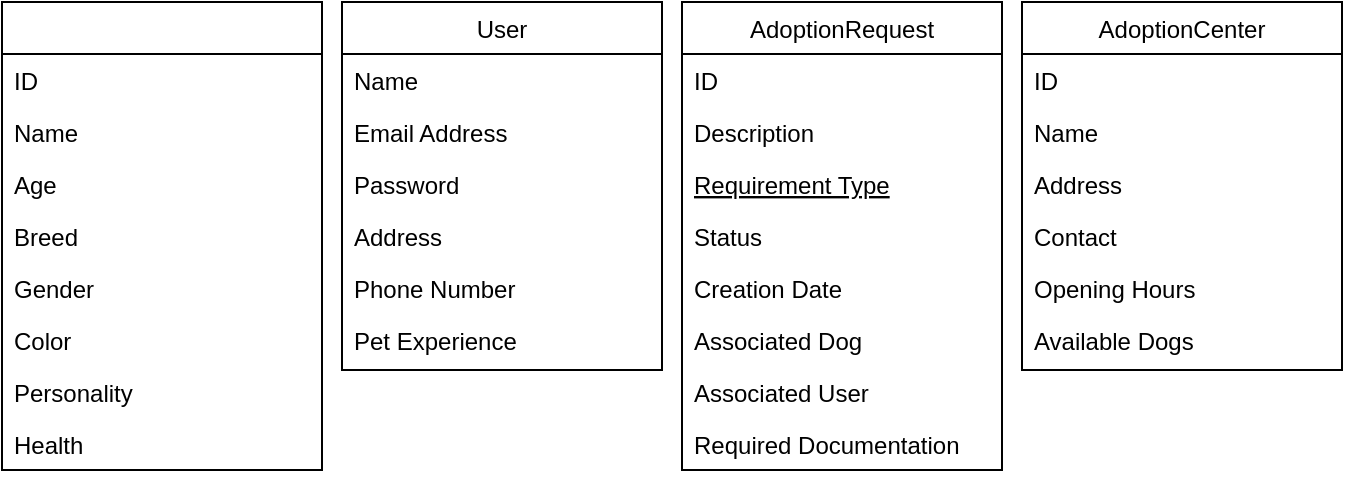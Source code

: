 <mxfile version="21.3.7" type="github">
  <diagram name="Page-1" id="a7904f86-f2b4-8e86-fa97-74104820619b">
    <mxGraphModel dx="880" dy="427" grid="1" gridSize="10" guides="1" tooltips="1" connect="1" arrows="1" fold="1" page="1" pageScale="1" pageWidth="1100" pageHeight="850" background="none" math="0" shadow="0">
      <root>
        <object label="" id="0">
          <mxCell />
        </object>
        <mxCell id="1" parent="0" />
        <mxCell id="QvaWbayNOB7LF3t-TPbc-2" value="Dog" style="swimlane;fontStyle=2;align=center;verticalAlign=top;childLayout=stackLayout;horizontal=1;startSize=26;horizontalStack=0;resizeParent=1;resizeLast=0;collapsible=1;marginBottom=0;rounded=0;shadow=0;strokeWidth=1;fillColor=default;fontColor=#ffffff;strokeColor=default;" vertex="1" parent="1">
          <mxGeometry x="110" y="26" width="160" height="234" as="geometry">
            <mxRectangle x="230" y="140" width="160" height="26" as="alternateBounds" />
          </mxGeometry>
        </mxCell>
        <mxCell id="QvaWbayNOB7LF3t-TPbc-3" value="ID" style="text;align=left;verticalAlign=top;spacingLeft=4;spacingRight=4;overflow=hidden;rotatable=0;points=[[0,0.5],[1,0.5]];portConstraint=eastwest;fillColor=none;" vertex="1" parent="QvaWbayNOB7LF3t-TPbc-2">
          <mxGeometry y="26" width="160" height="26" as="geometry" />
        </mxCell>
        <mxCell id="QvaWbayNOB7LF3t-TPbc-42" value="Name" style="text;align=left;verticalAlign=top;spacingLeft=4;spacingRight=4;overflow=hidden;rotatable=0;points=[[0,0.5],[1,0.5]];portConstraint=eastwest;fillColor=none;" vertex="1" parent="QvaWbayNOB7LF3t-TPbc-2">
          <mxGeometry y="52" width="160" height="26" as="geometry" />
        </mxCell>
        <mxCell id="QvaWbayNOB7LF3t-TPbc-5" value="Age" style="text;align=left;verticalAlign=top;spacingLeft=4;spacingRight=4;overflow=hidden;rotatable=0;points=[[0,0.5],[1,0.5]];portConstraint=eastwest;rounded=0;shadow=0;html=0;" vertex="1" parent="QvaWbayNOB7LF3t-TPbc-2">
          <mxGeometry y="78" width="160" height="26" as="geometry" />
        </mxCell>
        <mxCell id="QvaWbayNOB7LF3t-TPbc-4" value="Breed" style="text;align=left;verticalAlign=top;spacingLeft=4;spacingRight=4;overflow=hidden;rotatable=0;points=[[0,0.5],[1,0.5]];portConstraint=eastwest;rounded=0;shadow=0;html=0;strokeColor=none;" vertex="1" parent="QvaWbayNOB7LF3t-TPbc-2">
          <mxGeometry y="104" width="160" height="26" as="geometry" />
        </mxCell>
        <mxCell id="QvaWbayNOB7LF3t-TPbc-33" value="Gender" style="text;align=left;verticalAlign=top;spacingLeft=4;spacingRight=4;overflow=hidden;rotatable=0;points=[[0,0.5],[1,0.5]];portConstraint=eastwest;rounded=0;shadow=0;html=0;" vertex="1" parent="QvaWbayNOB7LF3t-TPbc-2">
          <mxGeometry y="130" width="160" height="26" as="geometry" />
        </mxCell>
        <mxCell id="QvaWbayNOB7LF3t-TPbc-34" value="Color" style="text;align=left;verticalAlign=top;spacingLeft=4;spacingRight=4;overflow=hidden;rotatable=0;points=[[0,0.5],[1,0.5]];portConstraint=eastwest;rounded=0;shadow=0;html=0;" vertex="1" parent="QvaWbayNOB7LF3t-TPbc-2">
          <mxGeometry y="156" width="160" height="26" as="geometry" />
        </mxCell>
        <mxCell id="QvaWbayNOB7LF3t-TPbc-35" value="Personality" style="text;align=left;verticalAlign=top;spacingLeft=4;spacingRight=4;overflow=hidden;rotatable=0;points=[[0,0.5],[1,0.5]];portConstraint=eastwest;rounded=0;shadow=0;html=0;" vertex="1" parent="QvaWbayNOB7LF3t-TPbc-2">
          <mxGeometry y="182" width="160" height="26" as="geometry" />
        </mxCell>
        <mxCell id="QvaWbayNOB7LF3t-TPbc-41" value="Health" style="text;align=left;verticalAlign=top;spacingLeft=4;spacingRight=4;overflow=hidden;rotatable=0;points=[[0,0.5],[1,0.5]];portConstraint=eastwest;rounded=0;shadow=0;html=0;" vertex="1" parent="QvaWbayNOB7LF3t-TPbc-2">
          <mxGeometry y="208" width="160" height="26" as="geometry" />
        </mxCell>
        <mxCell id="QvaWbayNOB7LF3t-TPbc-8" value="AdoptionRequest" style="swimlane;fontStyle=0;align=center;verticalAlign=top;childLayout=stackLayout;horizontal=1;startSize=26;horizontalStack=0;resizeParent=1;resizeLast=0;collapsible=1;marginBottom=0;rounded=0;shadow=0;strokeWidth=1;" vertex="1" parent="1">
          <mxGeometry x="450" y="26" width="160" height="234" as="geometry">
            <mxRectangle x="130" y="380" width="160" height="26" as="alternateBounds" />
          </mxGeometry>
        </mxCell>
        <mxCell id="QvaWbayNOB7LF3t-TPbc-9" value="ID" style="text;align=left;verticalAlign=top;spacingLeft=4;spacingRight=4;overflow=hidden;rotatable=0;points=[[0,0.5],[1,0.5]];portConstraint=eastwest;" vertex="1" parent="QvaWbayNOB7LF3t-TPbc-8">
          <mxGeometry y="26" width="160" height="26" as="geometry" />
        </mxCell>
        <mxCell id="QvaWbayNOB7LF3t-TPbc-10" value="Description" style="text;align=left;verticalAlign=top;spacingLeft=4;spacingRight=4;overflow=hidden;rotatable=0;points=[[0,0.5],[1,0.5]];portConstraint=eastwest;rounded=0;shadow=0;html=0;" vertex="1" parent="QvaWbayNOB7LF3t-TPbc-8">
          <mxGeometry y="52" width="160" height="26" as="geometry" />
        </mxCell>
        <mxCell id="QvaWbayNOB7LF3t-TPbc-12" value="Requirement Type" style="text;align=left;verticalAlign=top;spacingLeft=4;spacingRight=4;overflow=hidden;rotatable=0;points=[[0,0.5],[1,0.5]];portConstraint=eastwest;fontStyle=4" vertex="1" parent="QvaWbayNOB7LF3t-TPbc-8">
          <mxGeometry y="78" width="160" height="26" as="geometry" />
        </mxCell>
        <mxCell id="QvaWbayNOB7LF3t-TPbc-13" value="Status" style="text;align=left;verticalAlign=top;spacingLeft=4;spacingRight=4;overflow=hidden;rotatable=0;points=[[0,0.5],[1,0.5]];portConstraint=eastwest;" vertex="1" parent="QvaWbayNOB7LF3t-TPbc-8">
          <mxGeometry y="104" width="160" height="26" as="geometry" />
        </mxCell>
        <mxCell id="QvaWbayNOB7LF3t-TPbc-45" value="Creation Date" style="text;align=left;verticalAlign=top;spacingLeft=4;spacingRight=4;overflow=hidden;rotatable=0;points=[[0,0.5],[1,0.5]];portConstraint=eastwest;rounded=0;shadow=0;html=0;" vertex="1" parent="QvaWbayNOB7LF3t-TPbc-8">
          <mxGeometry y="130" width="160" height="26" as="geometry" />
        </mxCell>
        <mxCell id="QvaWbayNOB7LF3t-TPbc-47" value="Associated Dog" style="text;align=left;verticalAlign=top;spacingLeft=4;spacingRight=4;overflow=hidden;rotatable=0;points=[[0,0.5],[1,0.5]];portConstraint=eastwest;rounded=0;shadow=0;html=0;" vertex="1" parent="QvaWbayNOB7LF3t-TPbc-8">
          <mxGeometry y="156" width="160" height="26" as="geometry" />
        </mxCell>
        <mxCell id="QvaWbayNOB7LF3t-TPbc-48" value="Associated User" style="text;align=left;verticalAlign=top;spacingLeft=4;spacingRight=4;overflow=hidden;rotatable=0;points=[[0,0.5],[1,0.5]];portConstraint=eastwest;rounded=0;shadow=0;html=0;" vertex="1" parent="QvaWbayNOB7LF3t-TPbc-8">
          <mxGeometry y="182" width="160" height="26" as="geometry" />
        </mxCell>
        <mxCell id="QvaWbayNOB7LF3t-TPbc-49" value="Required Documentation" style="text;align=left;verticalAlign=top;spacingLeft=4;spacingRight=4;overflow=hidden;rotatable=0;points=[[0,0.5],[1,0.5]];portConstraint=eastwest;rounded=0;shadow=0;html=0;" vertex="1" parent="QvaWbayNOB7LF3t-TPbc-8">
          <mxGeometry y="208" width="160" height="26" as="geometry" />
        </mxCell>
        <mxCell id="QvaWbayNOB7LF3t-TPbc-15" value="AdoptionCenter" style="swimlane;fontStyle=0;align=center;verticalAlign=top;childLayout=stackLayout;horizontal=1;startSize=26;horizontalStack=0;resizeParent=1;resizeLast=0;collapsible=1;marginBottom=0;rounded=0;shadow=0;strokeWidth=1;" vertex="1" parent="1">
          <mxGeometry x="620" y="26" width="160" height="184" as="geometry">
            <mxRectangle x="340" y="380" width="170" height="26" as="alternateBounds" />
          </mxGeometry>
        </mxCell>
        <mxCell id="QvaWbayNOB7LF3t-TPbc-16" value="ID" style="text;align=left;verticalAlign=top;spacingLeft=4;spacingRight=4;overflow=hidden;rotatable=0;points=[[0,0.5],[1,0.5]];portConstraint=eastwest;" vertex="1" parent="QvaWbayNOB7LF3t-TPbc-15">
          <mxGeometry y="26" width="160" height="26" as="geometry" />
        </mxCell>
        <mxCell id="QvaWbayNOB7LF3t-TPbc-55" value="Name" style="text;align=left;verticalAlign=top;spacingLeft=4;spacingRight=4;overflow=hidden;rotatable=0;points=[[0,0.5],[1,0.5]];portConstraint=eastwest;" vertex="1" parent="QvaWbayNOB7LF3t-TPbc-15">
          <mxGeometry y="52" width="160" height="26" as="geometry" />
        </mxCell>
        <mxCell id="QvaWbayNOB7LF3t-TPbc-52" value="Address" style="text;align=left;verticalAlign=top;spacingLeft=4;spacingRight=4;overflow=hidden;rotatable=0;points=[[0,0.5],[1,0.5]];portConstraint=eastwest;" vertex="1" parent="QvaWbayNOB7LF3t-TPbc-15">
          <mxGeometry y="78" width="160" height="26" as="geometry" />
        </mxCell>
        <mxCell id="QvaWbayNOB7LF3t-TPbc-51" value="Contact" style="text;align=left;verticalAlign=top;spacingLeft=4;spacingRight=4;overflow=hidden;rotatable=0;points=[[0,0.5],[1,0.5]];portConstraint=eastwest;" vertex="1" parent="QvaWbayNOB7LF3t-TPbc-15">
          <mxGeometry y="104" width="160" height="26" as="geometry" />
        </mxCell>
        <mxCell id="QvaWbayNOB7LF3t-TPbc-53" value="Opening Hours" style="text;align=left;verticalAlign=top;spacingLeft=4;spacingRight=4;overflow=hidden;rotatable=0;points=[[0,0.5],[1,0.5]];portConstraint=eastwest;" vertex="1" parent="QvaWbayNOB7LF3t-TPbc-15">
          <mxGeometry y="130" width="160" height="26" as="geometry" />
        </mxCell>
        <mxCell id="QvaWbayNOB7LF3t-TPbc-54" value="Available Dogs" style="text;align=left;verticalAlign=top;spacingLeft=4;spacingRight=4;overflow=hidden;rotatable=0;points=[[0,0.5],[1,0.5]];portConstraint=eastwest;" vertex="1" parent="QvaWbayNOB7LF3t-TPbc-15">
          <mxGeometry y="156" width="160" height="26" as="geometry" />
        </mxCell>
        <mxCell id="QvaWbayNOB7LF3t-TPbc-19" value="User" style="swimlane;fontStyle=0;align=center;verticalAlign=top;childLayout=stackLayout;horizontal=1;startSize=26;horizontalStack=0;resizeParent=1;resizeLast=0;collapsible=1;marginBottom=0;rounded=0;shadow=0;strokeWidth=1;" vertex="1" parent="1">
          <mxGeometry x="280" y="26" width="160" height="184" as="geometry">
            <mxRectangle x="550" y="140" width="160" height="26" as="alternateBounds" />
          </mxGeometry>
        </mxCell>
        <mxCell id="QvaWbayNOB7LF3t-TPbc-22" value="Name" style="text;align=left;verticalAlign=top;spacingLeft=4;spacingRight=4;overflow=hidden;rotatable=0;points=[[0,0.5],[1,0.5]];portConstraint=eastwest;rounded=0;shadow=0;html=0;" vertex="1" parent="QvaWbayNOB7LF3t-TPbc-19">
          <mxGeometry y="26" width="160" height="26" as="geometry" />
        </mxCell>
        <mxCell id="QvaWbayNOB7LF3t-TPbc-23" value="Email Address" style="text;align=left;verticalAlign=top;spacingLeft=4;spacingRight=4;overflow=hidden;rotatable=0;points=[[0,0.5],[1,0.5]];portConstraint=eastwest;rounded=0;shadow=0;html=0;" vertex="1" parent="QvaWbayNOB7LF3t-TPbc-19">
          <mxGeometry y="52" width="160" height="26" as="geometry" />
        </mxCell>
        <mxCell id="QvaWbayNOB7LF3t-TPbc-24" value="Password" style="text;align=left;verticalAlign=top;spacingLeft=4;spacingRight=4;overflow=hidden;rotatable=0;points=[[0,0.5],[1,0.5]];portConstraint=eastwest;rounded=0;shadow=0;html=0;" vertex="1" parent="QvaWbayNOB7LF3t-TPbc-19">
          <mxGeometry y="78" width="160" height="26" as="geometry" />
        </mxCell>
        <mxCell id="QvaWbayNOB7LF3t-TPbc-26" value="Address" style="text;align=left;verticalAlign=top;spacingLeft=4;spacingRight=4;overflow=hidden;rotatable=0;points=[[0,0.5],[1,0.5]];portConstraint=eastwest;" vertex="1" parent="QvaWbayNOB7LF3t-TPbc-19">
          <mxGeometry y="104" width="160" height="26" as="geometry" />
        </mxCell>
        <mxCell id="QvaWbayNOB7LF3t-TPbc-27" value="Phone Number" style="text;align=left;verticalAlign=top;spacingLeft=4;spacingRight=4;overflow=hidden;rotatable=0;points=[[0,0.5],[1,0.5]];portConstraint=eastwest;" vertex="1" parent="QvaWbayNOB7LF3t-TPbc-19">
          <mxGeometry y="130" width="160" height="26" as="geometry" />
        </mxCell>
        <mxCell id="QvaWbayNOB7LF3t-TPbc-43" value="Pet Experience" style="text;align=left;verticalAlign=top;spacingLeft=4;spacingRight=4;overflow=hidden;rotatable=0;points=[[0,0.5],[1,0.5]];portConstraint=eastwest;" vertex="1" parent="QvaWbayNOB7LF3t-TPbc-19">
          <mxGeometry y="156" width="160" height="26" as="geometry" />
        </mxCell>
      </root>
    </mxGraphModel>
  </diagram>
</mxfile>
